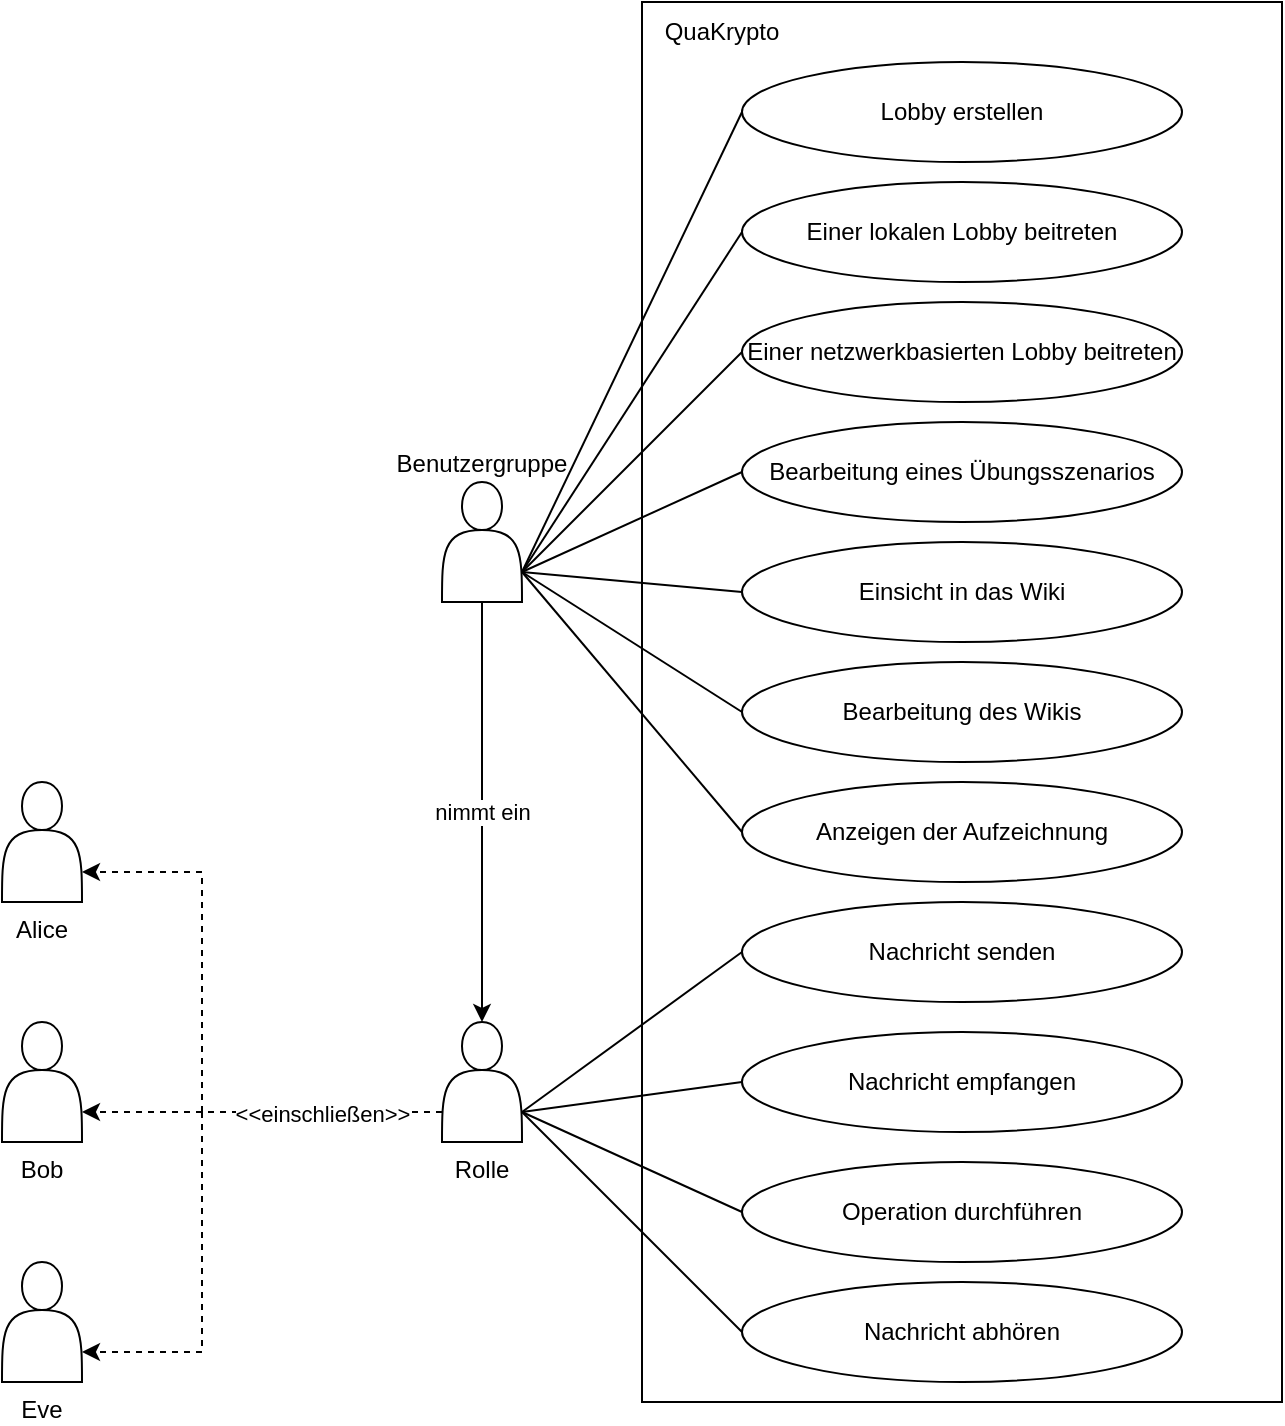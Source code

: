<mxfile version="21.1.2" type="device">
  <diagram name="Seite-1" id="mXc9eJjy48PCdcYGGqnQ">
    <mxGraphModel dx="2058" dy="2349" grid="1" gridSize="10" guides="1" tooltips="1" connect="1" arrows="1" fold="1" page="1" pageScale="1" pageWidth="827" pageHeight="1169" math="0" shadow="0">
      <root>
        <mxCell id="0" />
        <mxCell id="1" parent="0" />
        <mxCell id="dW_r33bw40_CPsYAS7l7-7" style="edgeStyle=orthogonalEdgeStyle;rounded=0;orthogonalLoop=1;jettySize=auto;html=1;exitX=0;exitY=0.75;exitDx=0;exitDy=0;entryX=1;entryY=0.75;entryDx=0;entryDy=0;dashed=1;" parent="1" source="dW_r33bw40_CPsYAS7l7-1" target="dW_r33bw40_CPsYAS7l7-2" edge="1">
          <mxGeometry relative="1" as="geometry">
            <Array as="points">
              <mxPoint x="180" y="525" />
              <mxPoint x="180" y="405" />
            </Array>
          </mxGeometry>
        </mxCell>
        <mxCell id="dW_r33bw40_CPsYAS7l7-9" style="edgeStyle=orthogonalEdgeStyle;rounded=0;orthogonalLoop=1;jettySize=auto;html=1;exitX=0;exitY=0.75;exitDx=0;exitDy=0;entryX=1;entryY=0.75;entryDx=0;entryDy=0;dashed=1;" parent="1" source="dW_r33bw40_CPsYAS7l7-1" target="dW_r33bw40_CPsYAS7l7-3" edge="1">
          <mxGeometry relative="1" as="geometry" />
        </mxCell>
        <mxCell id="dW_r33bw40_CPsYAS7l7-10" style="edgeStyle=orthogonalEdgeStyle;rounded=0;orthogonalLoop=1;jettySize=auto;html=1;exitX=0;exitY=0.75;exitDx=0;exitDy=0;entryX=1;entryY=0.75;entryDx=0;entryDy=0;dashed=1;" parent="1" source="dW_r33bw40_CPsYAS7l7-1" target="dW_r33bw40_CPsYAS7l7-5" edge="1">
          <mxGeometry relative="1" as="geometry">
            <Array as="points">
              <mxPoint x="180" y="525" />
              <mxPoint x="180" y="645" />
            </Array>
          </mxGeometry>
        </mxCell>
        <mxCell id="dW_r33bw40_CPsYAS7l7-12" value="&amp;lt;&amp;lt;einschließen&amp;gt;&amp;gt;" style="edgeLabel;html=1;align=center;verticalAlign=middle;resizable=0;points=[];" parent="dW_r33bw40_CPsYAS7l7-10" vertex="1" connectable="0">
          <mxGeometry x="-0.671" y="1" relative="1" as="geometry">
            <mxPoint x="-11" as="offset" />
          </mxGeometry>
        </mxCell>
        <mxCell id="dW_r33bw40_CPsYAS7l7-1" value="Rolle" style="shape=actor;whiteSpace=wrap;html=1;labelPosition=center;verticalLabelPosition=bottom;align=center;verticalAlign=top;" parent="1" vertex="1">
          <mxGeometry x="300" y="480" width="40" height="60" as="geometry" />
        </mxCell>
        <mxCell id="dW_r33bw40_CPsYAS7l7-2" value="Alice" style="shape=actor;whiteSpace=wrap;html=1;labelPosition=center;verticalLabelPosition=bottom;align=center;verticalAlign=top;" parent="1" vertex="1">
          <mxGeometry x="80" y="360" width="40" height="60" as="geometry" />
        </mxCell>
        <mxCell id="dW_r33bw40_CPsYAS7l7-3" value="Bob" style="shape=actor;whiteSpace=wrap;html=1;labelPosition=center;verticalLabelPosition=bottom;align=center;verticalAlign=top;" parent="1" vertex="1">
          <mxGeometry x="80" y="480" width="40" height="60" as="geometry" />
        </mxCell>
        <mxCell id="dW_r33bw40_CPsYAS7l7-5" value="Eve" style="shape=actor;whiteSpace=wrap;html=1;labelPosition=center;verticalLabelPosition=bottom;align=center;verticalAlign=top;" parent="1" vertex="1">
          <mxGeometry x="80" y="600" width="40" height="60" as="geometry" />
        </mxCell>
        <mxCell id="dW_r33bw40_CPsYAS7l7-13" value="" style="rounded=0;whiteSpace=wrap;html=1;" parent="1" vertex="1">
          <mxGeometry x="400" y="-30" width="320" height="700" as="geometry" />
        </mxCell>
        <mxCell id="dW_r33bw40_CPsYAS7l7-14" value="QuaKrypto" style="text;html=1;strokeColor=none;fillColor=none;align=center;verticalAlign=middle;whiteSpace=wrap;rounded=0;" parent="1" vertex="1">
          <mxGeometry x="410" y="-30" width="60" height="30" as="geometry" />
        </mxCell>
        <mxCell id="dW_r33bw40_CPsYAS7l7-15" value="Einsicht in das Wiki" style="ellipse;whiteSpace=wrap;html=1;" parent="1" vertex="1">
          <mxGeometry x="450" y="240" width="220" height="50" as="geometry" />
        </mxCell>
        <mxCell id="dW_r33bw40_CPsYAS7l7-16" value="Bearbeitung des Wikis" style="ellipse;whiteSpace=wrap;html=1;" parent="1" vertex="1">
          <mxGeometry x="450" y="300" width="220" height="50" as="geometry" />
        </mxCell>
        <mxCell id="dW_r33bw40_CPsYAS7l7-17" value="Nachricht senden" style="ellipse;whiteSpace=wrap;html=1;" parent="1" vertex="1">
          <mxGeometry x="450" y="420" width="220" height="50" as="geometry" />
        </mxCell>
        <mxCell id="dW_r33bw40_CPsYAS7l7-19" style="edgeStyle=orthogonalEdgeStyle;rounded=0;orthogonalLoop=1;jettySize=auto;html=1;exitX=0.5;exitY=1;exitDx=0;exitDy=0;entryX=0.5;entryY=0;entryDx=0;entryDy=0;" parent="1" source="dW_r33bw40_CPsYAS7l7-18" target="dW_r33bw40_CPsYAS7l7-1" edge="1">
          <mxGeometry relative="1" as="geometry" />
        </mxCell>
        <mxCell id="dW_r33bw40_CPsYAS7l7-21" value="nimmt ein" style="edgeLabel;html=1;align=center;verticalAlign=middle;resizable=0;points=[];" parent="dW_r33bw40_CPsYAS7l7-19" vertex="1" connectable="0">
          <mxGeometry x="-0.342" y="3" relative="1" as="geometry">
            <mxPoint x="-3" y="36" as="offset" />
          </mxGeometry>
        </mxCell>
        <mxCell id="dW_r33bw40_CPsYAS7l7-27" style="rounded=0;orthogonalLoop=1;jettySize=auto;html=1;exitX=1;exitY=0.75;exitDx=0;exitDy=0;entryX=0;entryY=0.5;entryDx=0;entryDy=0;endArrow=none;endFill=0;" parent="1" source="dW_r33bw40_CPsYAS7l7-18" target="dW_r33bw40_CPsYAS7l7-15" edge="1">
          <mxGeometry relative="1" as="geometry" />
        </mxCell>
        <mxCell id="dW_r33bw40_CPsYAS7l7-28" style="rounded=0;orthogonalLoop=1;jettySize=auto;html=1;exitX=1;exitY=0.75;exitDx=0;exitDy=0;entryX=0;entryY=0.5;entryDx=0;entryDy=0;endArrow=none;endFill=0;" parent="1" source="dW_r33bw40_CPsYAS7l7-18" target="dW_r33bw40_CPsYAS7l7-16" edge="1">
          <mxGeometry relative="1" as="geometry" />
        </mxCell>
        <mxCell id="dW_r33bw40_CPsYAS7l7-18" value="Benutzergruppe" style="shape=actor;whiteSpace=wrap;html=1;labelPosition=center;verticalLabelPosition=top;align=center;verticalAlign=bottom;" parent="1" vertex="1">
          <mxGeometry x="300" y="210" width="40" height="60" as="geometry" />
        </mxCell>
        <mxCell id="dW_r33bw40_CPsYAS7l7-20" value="Nachricht empfangen" style="ellipse;whiteSpace=wrap;html=1;" parent="1" vertex="1">
          <mxGeometry x="450" y="485" width="220" height="50" as="geometry" />
        </mxCell>
        <mxCell id="dW_r33bw40_CPsYAS7l7-22" value="Anzeigen der Aufzeichnung" style="ellipse;whiteSpace=wrap;html=1;" parent="1" vertex="1">
          <mxGeometry x="450" y="360" width="220" height="50" as="geometry" />
        </mxCell>
        <mxCell id="dW_r33bw40_CPsYAS7l7-23" value="Einer lokalen Lobby beitreten" style="ellipse;whiteSpace=wrap;html=1;" parent="1" vertex="1">
          <mxGeometry x="450" y="60" width="220" height="50" as="geometry" />
        </mxCell>
        <mxCell id="dW_r33bw40_CPsYAS7l7-24" value="Lobby erstellen" style="ellipse;whiteSpace=wrap;html=1;" parent="1" vertex="1">
          <mxGeometry x="450" width="220" height="50" as="geometry" />
        </mxCell>
        <mxCell id="dW_r33bw40_CPsYAS7l7-25" value="Nachricht abhören" style="ellipse;whiteSpace=wrap;html=1;" parent="1" vertex="1">
          <mxGeometry x="450" y="610" width="220" height="50" as="geometry" />
        </mxCell>
        <mxCell id="dW_r33bw40_CPsYAS7l7-26" value="Operation durchführen" style="ellipse;whiteSpace=wrap;html=1;" parent="1" vertex="1">
          <mxGeometry x="450" y="550" width="220" height="50" as="geometry" />
        </mxCell>
        <mxCell id="dW_r33bw40_CPsYAS7l7-29" style="rounded=0;orthogonalLoop=1;jettySize=auto;html=1;exitX=1;exitY=0.75;exitDx=0;exitDy=0;entryX=0;entryY=0.5;entryDx=0;entryDy=0;endArrow=none;endFill=0;" parent="1" source="dW_r33bw40_CPsYAS7l7-18" target="dW_r33bw40_CPsYAS7l7-22" edge="1">
          <mxGeometry relative="1" as="geometry">
            <mxPoint x="346" y="260" as="sourcePoint" />
            <mxPoint x="460" y="205" as="targetPoint" />
          </mxGeometry>
        </mxCell>
        <mxCell id="dW_r33bw40_CPsYAS7l7-30" style="rounded=0;orthogonalLoop=1;jettySize=auto;html=1;exitX=1;exitY=0.75;exitDx=0;exitDy=0;entryX=0;entryY=0.5;entryDx=0;entryDy=0;endArrow=none;endFill=0;" parent="1" source="dW_r33bw40_CPsYAS7l7-18" target="dW_r33bw40_CPsYAS7l7-23" edge="1">
          <mxGeometry relative="1" as="geometry">
            <mxPoint x="356" y="270" as="sourcePoint" />
            <mxPoint x="470" y="215" as="targetPoint" />
          </mxGeometry>
        </mxCell>
        <mxCell id="dW_r33bw40_CPsYAS7l7-32" style="rounded=0;orthogonalLoop=1;jettySize=auto;html=1;exitX=1;exitY=0.75;exitDx=0;exitDy=0;entryX=0;entryY=0.5;entryDx=0;entryDy=0;endArrow=none;endFill=0;" parent="1" source="dW_r33bw40_CPsYAS7l7-18" target="dW_r33bw40_CPsYAS7l7-24" edge="1">
          <mxGeometry relative="1" as="geometry">
            <mxPoint x="366" y="280" as="sourcePoint" />
            <mxPoint x="480" y="225" as="targetPoint" />
          </mxGeometry>
        </mxCell>
        <mxCell id="dW_r33bw40_CPsYAS7l7-33" style="rounded=0;orthogonalLoop=1;jettySize=auto;html=1;exitX=1;exitY=0.75;exitDx=0;exitDy=0;entryX=0;entryY=0.5;entryDx=0;entryDy=0;endArrow=none;endFill=0;" parent="1" source="dW_r33bw40_CPsYAS7l7-1" target="dW_r33bw40_CPsYAS7l7-17" edge="1">
          <mxGeometry relative="1" as="geometry">
            <mxPoint x="376" y="290" as="sourcePoint" />
            <mxPoint x="490" y="235" as="targetPoint" />
          </mxGeometry>
        </mxCell>
        <mxCell id="dW_r33bw40_CPsYAS7l7-34" style="rounded=0;orthogonalLoop=1;jettySize=auto;html=1;exitX=1;exitY=0.75;exitDx=0;exitDy=0;entryX=0;entryY=0.5;entryDx=0;entryDy=0;endArrow=none;endFill=0;" parent="1" source="dW_r33bw40_CPsYAS7l7-1" target="dW_r33bw40_CPsYAS7l7-20" edge="1">
          <mxGeometry relative="1" as="geometry">
            <mxPoint x="386" y="300" as="sourcePoint" />
            <mxPoint x="500" y="245" as="targetPoint" />
          </mxGeometry>
        </mxCell>
        <mxCell id="dW_r33bw40_CPsYAS7l7-35" style="rounded=0;orthogonalLoop=1;jettySize=auto;html=1;exitX=1;exitY=0.75;exitDx=0;exitDy=0;endArrow=none;endFill=0;entryX=0;entryY=0.5;entryDx=0;entryDy=0;" parent="1" source="dW_r33bw40_CPsYAS7l7-1" target="dW_r33bw40_CPsYAS7l7-25" edge="1">
          <mxGeometry relative="1" as="geometry">
            <mxPoint x="396" y="310" as="sourcePoint" />
            <mxPoint x="440" y="490" as="targetPoint" />
          </mxGeometry>
        </mxCell>
        <mxCell id="dW_r33bw40_CPsYAS7l7-36" style="rounded=0;orthogonalLoop=1;jettySize=auto;html=1;exitX=1;exitY=0.75;exitDx=0;exitDy=0;entryX=0;entryY=0.5;entryDx=0;entryDy=0;endArrow=none;endFill=0;" parent="1" source="dW_r33bw40_CPsYAS7l7-1" target="dW_r33bw40_CPsYAS7l7-26" edge="1">
          <mxGeometry relative="1" as="geometry">
            <mxPoint x="406" y="320" as="sourcePoint" />
            <mxPoint x="520" y="265" as="targetPoint" />
          </mxGeometry>
        </mxCell>
        <mxCell id="sIxDRcOi3wGC3ukwzBUY-1" value="Einer netzwerkbasierten Lobby beitreten" style="ellipse;whiteSpace=wrap;html=1;" parent="1" vertex="1">
          <mxGeometry x="450" y="120" width="220" height="50" as="geometry" />
        </mxCell>
        <mxCell id="sIxDRcOi3wGC3ukwzBUY-2" value="" style="endArrow=none;html=1;rounded=0;exitX=1;exitY=0.75;exitDx=0;exitDy=0;entryX=0;entryY=0.5;entryDx=0;entryDy=0;" parent="1" source="dW_r33bw40_CPsYAS7l7-18" target="sIxDRcOi3wGC3ukwzBUY-1" edge="1">
          <mxGeometry width="50" height="50" relative="1" as="geometry">
            <mxPoint x="430" y="440" as="sourcePoint" />
            <mxPoint x="480" y="390" as="targetPoint" />
          </mxGeometry>
        </mxCell>
        <mxCell id="sIxDRcOi3wGC3ukwzBUY-3" value="Bearbeitung eines Übungsszenarios" style="ellipse;whiteSpace=wrap;html=1;" parent="1" vertex="1">
          <mxGeometry x="450" y="180" width="220" height="50" as="geometry" />
        </mxCell>
        <mxCell id="sIxDRcOi3wGC3ukwzBUY-4" value="" style="endArrow=none;html=1;rounded=0;exitX=1;exitY=0.75;exitDx=0;exitDy=0;entryX=0;entryY=0.5;entryDx=0;entryDy=0;" parent="1" source="dW_r33bw40_CPsYAS7l7-18" target="sIxDRcOi3wGC3ukwzBUY-3" edge="1">
          <mxGeometry width="50" height="50" relative="1" as="geometry">
            <mxPoint x="350" y="265" as="sourcePoint" />
            <mxPoint x="460" y="265" as="targetPoint" />
          </mxGeometry>
        </mxCell>
      </root>
    </mxGraphModel>
  </diagram>
</mxfile>
